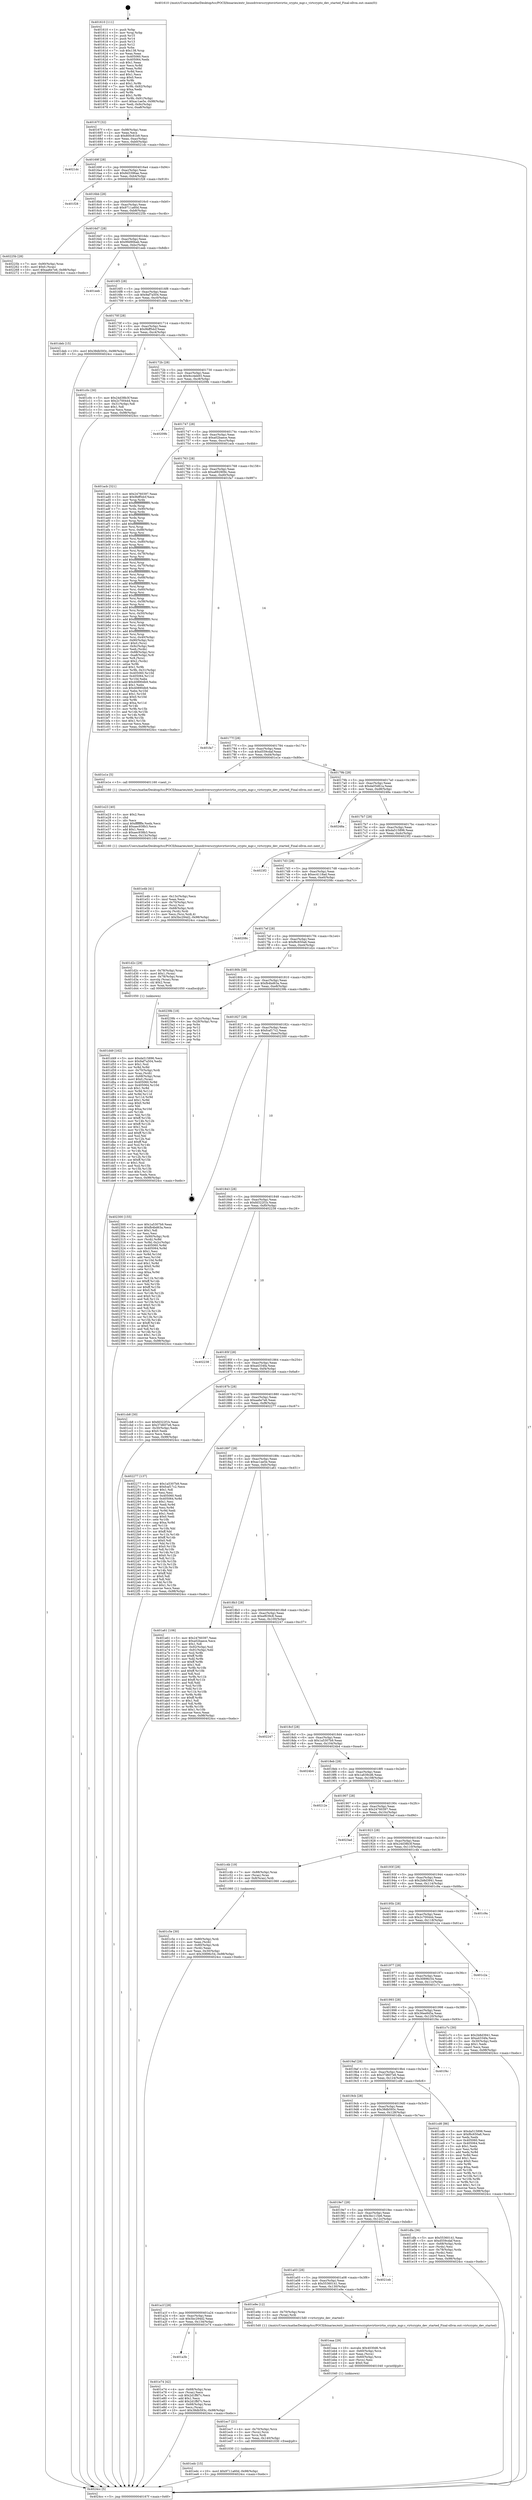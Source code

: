 digraph "0x401610" {
  label = "0x401610 (/mnt/c/Users/mathe/Desktop/tcc/POCII/binaries/extr_linuxdriverscryptovirtiovirtio_crypto_mgr.c_virtcrypto_dev_started_Final-ollvm.out::main(0))"
  labelloc = "t"
  node[shape=record]

  Entry [label="",width=0.3,height=0.3,shape=circle,fillcolor=black,style=filled]
  "0x40167f" [label="{
     0x40167f [32]\l
     | [instrs]\l
     &nbsp;&nbsp;0x40167f \<+6\>: mov -0x98(%rbp),%eax\l
     &nbsp;&nbsp;0x401685 \<+2\>: mov %eax,%ecx\l
     &nbsp;&nbsp;0x401687 \<+6\>: sub $0x800c81b9,%ecx\l
     &nbsp;&nbsp;0x40168d \<+6\>: mov %eax,-0xac(%rbp)\l
     &nbsp;&nbsp;0x401693 \<+6\>: mov %ecx,-0xb0(%rbp)\l
     &nbsp;&nbsp;0x401699 \<+6\>: je 00000000004021dc \<main+0xbcc\>\l
  }"]
  "0x4021dc" [label="{
     0x4021dc\l
  }", style=dashed]
  "0x40169f" [label="{
     0x40169f [28]\l
     | [instrs]\l
     &nbsp;&nbsp;0x40169f \<+5\>: jmp 00000000004016a4 \<main+0x94\>\l
     &nbsp;&nbsp;0x4016a4 \<+6\>: mov -0xac(%rbp),%eax\l
     &nbsp;&nbsp;0x4016aa \<+5\>: sub $0x8d3396ae,%eax\l
     &nbsp;&nbsp;0x4016af \<+6\>: mov %eax,-0xb4(%rbp)\l
     &nbsp;&nbsp;0x4016b5 \<+6\>: je 0000000000401f28 \<main+0x918\>\l
  }"]
  Exit [label="",width=0.3,height=0.3,shape=circle,fillcolor=black,style=filled,peripheries=2]
  "0x401f28" [label="{
     0x401f28\l
  }", style=dashed]
  "0x4016bb" [label="{
     0x4016bb [28]\l
     | [instrs]\l
     &nbsp;&nbsp;0x4016bb \<+5\>: jmp 00000000004016c0 \<main+0xb0\>\l
     &nbsp;&nbsp;0x4016c0 \<+6\>: mov -0xac(%rbp),%eax\l
     &nbsp;&nbsp;0x4016c6 \<+5\>: sub $0x9711a60d,%eax\l
     &nbsp;&nbsp;0x4016cb \<+6\>: mov %eax,-0xb8(%rbp)\l
     &nbsp;&nbsp;0x4016d1 \<+6\>: je 000000000040225b \<main+0xc4b\>\l
  }"]
  "0x401edc" [label="{
     0x401edc [15]\l
     | [instrs]\l
     &nbsp;&nbsp;0x401edc \<+10\>: movl $0x9711a60d,-0x98(%rbp)\l
     &nbsp;&nbsp;0x401ee6 \<+5\>: jmp 00000000004024cc \<main+0xebc\>\l
  }"]
  "0x40225b" [label="{
     0x40225b [28]\l
     | [instrs]\l
     &nbsp;&nbsp;0x40225b \<+7\>: mov -0x90(%rbp),%rax\l
     &nbsp;&nbsp;0x402262 \<+6\>: movl $0x0,(%rax)\l
     &nbsp;&nbsp;0x402268 \<+10\>: movl $0xaa6e7e6,-0x98(%rbp)\l
     &nbsp;&nbsp;0x402272 \<+5\>: jmp 00000000004024cc \<main+0xebc\>\l
  }"]
  "0x4016d7" [label="{
     0x4016d7 [28]\l
     | [instrs]\l
     &nbsp;&nbsp;0x4016d7 \<+5\>: jmp 00000000004016dc \<main+0xcc\>\l
     &nbsp;&nbsp;0x4016dc \<+6\>: mov -0xac(%rbp),%eax\l
     &nbsp;&nbsp;0x4016e2 \<+5\>: sub $0x99d90bab,%eax\l
     &nbsp;&nbsp;0x4016e7 \<+6\>: mov %eax,-0xbc(%rbp)\l
     &nbsp;&nbsp;0x4016ed \<+6\>: je 0000000000401eeb \<main+0x8db\>\l
  }"]
  "0x401ec7" [label="{
     0x401ec7 [21]\l
     | [instrs]\l
     &nbsp;&nbsp;0x401ec7 \<+4\>: mov -0x70(%rbp),%rcx\l
     &nbsp;&nbsp;0x401ecb \<+3\>: mov (%rcx),%rcx\l
     &nbsp;&nbsp;0x401ece \<+3\>: mov %rcx,%rdi\l
     &nbsp;&nbsp;0x401ed1 \<+6\>: mov %eax,-0x140(%rbp)\l
     &nbsp;&nbsp;0x401ed7 \<+5\>: call 0000000000401030 \<free@plt\>\l
     | [calls]\l
     &nbsp;&nbsp;0x401030 \{1\} (unknown)\l
  }"]
  "0x401eeb" [label="{
     0x401eeb\l
  }", style=dashed]
  "0x4016f3" [label="{
     0x4016f3 [28]\l
     | [instrs]\l
     &nbsp;&nbsp;0x4016f3 \<+5\>: jmp 00000000004016f8 \<main+0xe8\>\l
     &nbsp;&nbsp;0x4016f8 \<+6\>: mov -0xac(%rbp),%eax\l
     &nbsp;&nbsp;0x4016fe \<+5\>: sub $0x9af7a504,%eax\l
     &nbsp;&nbsp;0x401703 \<+6\>: mov %eax,-0xc0(%rbp)\l
     &nbsp;&nbsp;0x401709 \<+6\>: je 0000000000401deb \<main+0x7db\>\l
  }"]
  "0x401eaa" [label="{
     0x401eaa [29]\l
     | [instrs]\l
     &nbsp;&nbsp;0x401eaa \<+10\>: movabs $0x4030d6,%rdi\l
     &nbsp;&nbsp;0x401eb4 \<+4\>: mov -0x60(%rbp),%rcx\l
     &nbsp;&nbsp;0x401eb8 \<+2\>: mov %eax,(%rcx)\l
     &nbsp;&nbsp;0x401eba \<+4\>: mov -0x60(%rbp),%rcx\l
     &nbsp;&nbsp;0x401ebe \<+2\>: mov (%rcx),%esi\l
     &nbsp;&nbsp;0x401ec0 \<+2\>: mov $0x0,%al\l
     &nbsp;&nbsp;0x401ec2 \<+5\>: call 0000000000401040 \<printf@plt\>\l
     | [calls]\l
     &nbsp;&nbsp;0x401040 \{1\} (unknown)\l
  }"]
  "0x401deb" [label="{
     0x401deb [15]\l
     | [instrs]\l
     &nbsp;&nbsp;0x401deb \<+10\>: movl $0x38db593c,-0x98(%rbp)\l
     &nbsp;&nbsp;0x401df5 \<+5\>: jmp 00000000004024cc \<main+0xebc\>\l
  }"]
  "0x40170f" [label="{
     0x40170f [28]\l
     | [instrs]\l
     &nbsp;&nbsp;0x40170f \<+5\>: jmp 0000000000401714 \<main+0x104\>\l
     &nbsp;&nbsp;0x401714 \<+6\>: mov -0xac(%rbp),%eax\l
     &nbsp;&nbsp;0x40171a \<+5\>: sub $0x9bff5dcf,%eax\l
     &nbsp;&nbsp;0x40171f \<+6\>: mov %eax,-0xc4(%rbp)\l
     &nbsp;&nbsp;0x401725 \<+6\>: je 0000000000401c0c \<main+0x5fc\>\l
  }"]
  "0x401a3b" [label="{
     0x401a3b\l
  }", style=dashed]
  "0x401c0c" [label="{
     0x401c0c [30]\l
     | [instrs]\l
     &nbsp;&nbsp;0x401c0c \<+5\>: mov $0x24d38b3f,%eax\l
     &nbsp;&nbsp;0x401c11 \<+5\>: mov $0x2c700444,%ecx\l
     &nbsp;&nbsp;0x401c16 \<+3\>: mov -0x31(%rbp),%dl\l
     &nbsp;&nbsp;0x401c19 \<+3\>: test $0x1,%dl\l
     &nbsp;&nbsp;0x401c1c \<+3\>: cmovne %ecx,%eax\l
     &nbsp;&nbsp;0x401c1f \<+6\>: mov %eax,-0x98(%rbp)\l
     &nbsp;&nbsp;0x401c25 \<+5\>: jmp 00000000004024cc \<main+0xebc\>\l
  }"]
  "0x40172b" [label="{
     0x40172b [28]\l
     | [instrs]\l
     &nbsp;&nbsp;0x40172b \<+5\>: jmp 0000000000401730 \<main+0x120\>\l
     &nbsp;&nbsp;0x401730 \<+6\>: mov -0xac(%rbp),%eax\l
     &nbsp;&nbsp;0x401736 \<+5\>: sub $0x9cc4eb93,%eax\l
     &nbsp;&nbsp;0x40173b \<+6\>: mov %eax,-0xc8(%rbp)\l
     &nbsp;&nbsp;0x401741 \<+6\>: je 000000000040209b \<main+0xa8b\>\l
  }"]
  "0x401e74" [label="{
     0x401e74 [42]\l
     | [instrs]\l
     &nbsp;&nbsp;0x401e74 \<+4\>: mov -0x68(%rbp),%rax\l
     &nbsp;&nbsp;0x401e78 \<+2\>: mov (%rax),%ecx\l
     &nbsp;&nbsp;0x401e7a \<+6\>: sub $0x2d1ffd7c,%ecx\l
     &nbsp;&nbsp;0x401e80 \<+3\>: add $0x1,%ecx\l
     &nbsp;&nbsp;0x401e83 \<+6\>: add $0x2d1ffd7c,%ecx\l
     &nbsp;&nbsp;0x401e89 \<+4\>: mov -0x68(%rbp),%rax\l
     &nbsp;&nbsp;0x401e8d \<+2\>: mov %ecx,(%rax)\l
     &nbsp;&nbsp;0x401e8f \<+10\>: movl $0x38db593c,-0x98(%rbp)\l
     &nbsp;&nbsp;0x401e99 \<+5\>: jmp 00000000004024cc \<main+0xebc\>\l
  }"]
  "0x40209b" [label="{
     0x40209b\l
  }", style=dashed]
  "0x401747" [label="{
     0x401747 [28]\l
     | [instrs]\l
     &nbsp;&nbsp;0x401747 \<+5\>: jmp 000000000040174c \<main+0x13c\>\l
     &nbsp;&nbsp;0x40174c \<+6\>: mov -0xac(%rbp),%eax\l
     &nbsp;&nbsp;0x401752 \<+5\>: sub $0xa02baece,%eax\l
     &nbsp;&nbsp;0x401757 \<+6\>: mov %eax,-0xcc(%rbp)\l
     &nbsp;&nbsp;0x40175d \<+6\>: je 0000000000401acb \<main+0x4bb\>\l
  }"]
  "0x401a1f" [label="{
     0x401a1f [28]\l
     | [instrs]\l
     &nbsp;&nbsp;0x401a1f \<+5\>: jmp 0000000000401a24 \<main+0x414\>\l
     &nbsp;&nbsp;0x401a24 \<+6\>: mov -0xac(%rbp),%eax\l
     &nbsp;&nbsp;0x401a2a \<+5\>: sub $0x5bc294d2,%eax\l
     &nbsp;&nbsp;0x401a2f \<+6\>: mov %eax,-0x134(%rbp)\l
     &nbsp;&nbsp;0x401a35 \<+6\>: je 0000000000401e74 \<main+0x864\>\l
  }"]
  "0x401acb" [label="{
     0x401acb [321]\l
     | [instrs]\l
     &nbsp;&nbsp;0x401acb \<+5\>: mov $0x24760397,%eax\l
     &nbsp;&nbsp;0x401ad0 \<+5\>: mov $0x9bff5dcf,%ecx\l
     &nbsp;&nbsp;0x401ad5 \<+3\>: mov %rsp,%rdx\l
     &nbsp;&nbsp;0x401ad8 \<+4\>: add $0xfffffffffffffff0,%rdx\l
     &nbsp;&nbsp;0x401adc \<+3\>: mov %rdx,%rsp\l
     &nbsp;&nbsp;0x401adf \<+7\>: mov %rdx,-0x90(%rbp)\l
     &nbsp;&nbsp;0x401ae6 \<+3\>: mov %rsp,%rdx\l
     &nbsp;&nbsp;0x401ae9 \<+4\>: add $0xfffffffffffffff0,%rdx\l
     &nbsp;&nbsp;0x401aed \<+3\>: mov %rdx,%rsp\l
     &nbsp;&nbsp;0x401af0 \<+3\>: mov %rsp,%rsi\l
     &nbsp;&nbsp;0x401af3 \<+4\>: add $0xfffffffffffffff0,%rsi\l
     &nbsp;&nbsp;0x401af7 \<+3\>: mov %rsi,%rsp\l
     &nbsp;&nbsp;0x401afa \<+7\>: mov %rsi,-0x88(%rbp)\l
     &nbsp;&nbsp;0x401b01 \<+3\>: mov %rsp,%rsi\l
     &nbsp;&nbsp;0x401b04 \<+4\>: add $0xfffffffffffffff0,%rsi\l
     &nbsp;&nbsp;0x401b08 \<+3\>: mov %rsi,%rsp\l
     &nbsp;&nbsp;0x401b0b \<+4\>: mov %rsi,-0x80(%rbp)\l
     &nbsp;&nbsp;0x401b0f \<+3\>: mov %rsp,%rsi\l
     &nbsp;&nbsp;0x401b12 \<+4\>: add $0xfffffffffffffff0,%rsi\l
     &nbsp;&nbsp;0x401b16 \<+3\>: mov %rsi,%rsp\l
     &nbsp;&nbsp;0x401b19 \<+4\>: mov %rsi,-0x78(%rbp)\l
     &nbsp;&nbsp;0x401b1d \<+3\>: mov %rsp,%rsi\l
     &nbsp;&nbsp;0x401b20 \<+4\>: add $0xfffffffffffffff0,%rsi\l
     &nbsp;&nbsp;0x401b24 \<+3\>: mov %rsi,%rsp\l
     &nbsp;&nbsp;0x401b27 \<+4\>: mov %rsi,-0x70(%rbp)\l
     &nbsp;&nbsp;0x401b2b \<+3\>: mov %rsp,%rsi\l
     &nbsp;&nbsp;0x401b2e \<+4\>: add $0xfffffffffffffff0,%rsi\l
     &nbsp;&nbsp;0x401b32 \<+3\>: mov %rsi,%rsp\l
     &nbsp;&nbsp;0x401b35 \<+4\>: mov %rsi,-0x68(%rbp)\l
     &nbsp;&nbsp;0x401b39 \<+3\>: mov %rsp,%rsi\l
     &nbsp;&nbsp;0x401b3c \<+4\>: add $0xfffffffffffffff0,%rsi\l
     &nbsp;&nbsp;0x401b40 \<+3\>: mov %rsi,%rsp\l
     &nbsp;&nbsp;0x401b43 \<+4\>: mov %rsi,-0x60(%rbp)\l
     &nbsp;&nbsp;0x401b47 \<+3\>: mov %rsp,%rsi\l
     &nbsp;&nbsp;0x401b4a \<+4\>: add $0xfffffffffffffff0,%rsi\l
     &nbsp;&nbsp;0x401b4e \<+3\>: mov %rsi,%rsp\l
     &nbsp;&nbsp;0x401b51 \<+4\>: mov %rsi,-0x58(%rbp)\l
     &nbsp;&nbsp;0x401b55 \<+3\>: mov %rsp,%rsi\l
     &nbsp;&nbsp;0x401b58 \<+4\>: add $0xfffffffffffffff0,%rsi\l
     &nbsp;&nbsp;0x401b5c \<+3\>: mov %rsi,%rsp\l
     &nbsp;&nbsp;0x401b5f \<+4\>: mov %rsi,-0x50(%rbp)\l
     &nbsp;&nbsp;0x401b63 \<+3\>: mov %rsp,%rsi\l
     &nbsp;&nbsp;0x401b66 \<+4\>: add $0xfffffffffffffff0,%rsi\l
     &nbsp;&nbsp;0x401b6a \<+3\>: mov %rsi,%rsp\l
     &nbsp;&nbsp;0x401b6d \<+4\>: mov %rsi,-0x48(%rbp)\l
     &nbsp;&nbsp;0x401b71 \<+3\>: mov %rsp,%rsi\l
     &nbsp;&nbsp;0x401b74 \<+4\>: add $0xfffffffffffffff0,%rsi\l
     &nbsp;&nbsp;0x401b78 \<+3\>: mov %rsi,%rsp\l
     &nbsp;&nbsp;0x401b7b \<+4\>: mov %rsi,-0x40(%rbp)\l
     &nbsp;&nbsp;0x401b7f \<+7\>: mov -0x90(%rbp),%rsi\l
     &nbsp;&nbsp;0x401b86 \<+6\>: movl $0x0,(%rsi)\l
     &nbsp;&nbsp;0x401b8c \<+6\>: mov -0x9c(%rbp),%edi\l
     &nbsp;&nbsp;0x401b92 \<+2\>: mov %edi,(%rdx)\l
     &nbsp;&nbsp;0x401b94 \<+7\>: mov -0x88(%rbp),%rsi\l
     &nbsp;&nbsp;0x401b9b \<+7\>: mov -0xa8(%rbp),%r8\l
     &nbsp;&nbsp;0x401ba2 \<+3\>: mov %r8,(%rsi)\l
     &nbsp;&nbsp;0x401ba5 \<+3\>: cmpl $0x2,(%rdx)\l
     &nbsp;&nbsp;0x401ba8 \<+4\>: setne %r9b\l
     &nbsp;&nbsp;0x401bac \<+4\>: and $0x1,%r9b\l
     &nbsp;&nbsp;0x401bb0 \<+4\>: mov %r9b,-0x31(%rbp)\l
     &nbsp;&nbsp;0x401bb4 \<+8\>: mov 0x405060,%r10d\l
     &nbsp;&nbsp;0x401bbc \<+8\>: mov 0x405064,%r11d\l
     &nbsp;&nbsp;0x401bc4 \<+3\>: mov %r10d,%ebx\l
     &nbsp;&nbsp;0x401bc7 \<+6\>: add $0x40890db9,%ebx\l
     &nbsp;&nbsp;0x401bcd \<+3\>: sub $0x1,%ebx\l
     &nbsp;&nbsp;0x401bd0 \<+6\>: sub $0x40890db9,%ebx\l
     &nbsp;&nbsp;0x401bd6 \<+4\>: imul %ebx,%r10d\l
     &nbsp;&nbsp;0x401bda \<+4\>: and $0x1,%r10d\l
     &nbsp;&nbsp;0x401bde \<+4\>: cmp $0x0,%r10d\l
     &nbsp;&nbsp;0x401be2 \<+4\>: sete %r9b\l
     &nbsp;&nbsp;0x401be6 \<+4\>: cmp $0xa,%r11d\l
     &nbsp;&nbsp;0x401bea \<+4\>: setl %r14b\l
     &nbsp;&nbsp;0x401bee \<+3\>: mov %r9b,%r15b\l
     &nbsp;&nbsp;0x401bf1 \<+3\>: and %r14b,%r15b\l
     &nbsp;&nbsp;0x401bf4 \<+3\>: xor %r14b,%r9b\l
     &nbsp;&nbsp;0x401bf7 \<+3\>: or %r9b,%r15b\l
     &nbsp;&nbsp;0x401bfa \<+4\>: test $0x1,%r15b\l
     &nbsp;&nbsp;0x401bfe \<+3\>: cmovne %ecx,%eax\l
     &nbsp;&nbsp;0x401c01 \<+6\>: mov %eax,-0x98(%rbp)\l
     &nbsp;&nbsp;0x401c07 \<+5\>: jmp 00000000004024cc \<main+0xebc\>\l
  }"]
  "0x401763" [label="{
     0x401763 [28]\l
     | [instrs]\l
     &nbsp;&nbsp;0x401763 \<+5\>: jmp 0000000000401768 \<main+0x158\>\l
     &nbsp;&nbsp;0x401768 \<+6\>: mov -0xac(%rbp),%eax\l
     &nbsp;&nbsp;0x40176e \<+5\>: sub $0xa892909c,%eax\l
     &nbsp;&nbsp;0x401773 \<+6\>: mov %eax,-0xd0(%rbp)\l
     &nbsp;&nbsp;0x401779 \<+6\>: je 0000000000401fa7 \<main+0x997\>\l
  }"]
  "0x401e9e" [label="{
     0x401e9e [12]\l
     | [instrs]\l
     &nbsp;&nbsp;0x401e9e \<+4\>: mov -0x70(%rbp),%rax\l
     &nbsp;&nbsp;0x401ea2 \<+3\>: mov (%rax),%rdi\l
     &nbsp;&nbsp;0x401ea5 \<+5\>: call 00000000004015d0 \<virtcrypto_dev_started\>\l
     | [calls]\l
     &nbsp;&nbsp;0x4015d0 \{1\} (/mnt/c/Users/mathe/Desktop/tcc/POCII/binaries/extr_linuxdriverscryptovirtiovirtio_crypto_mgr.c_virtcrypto_dev_started_Final-ollvm.out::virtcrypto_dev_started)\l
  }"]
  "0x401fa7" [label="{
     0x401fa7\l
  }", style=dashed]
  "0x40177f" [label="{
     0x40177f [28]\l
     | [instrs]\l
     &nbsp;&nbsp;0x40177f \<+5\>: jmp 0000000000401784 \<main+0x174\>\l
     &nbsp;&nbsp;0x401784 \<+6\>: mov -0xac(%rbp),%eax\l
     &nbsp;&nbsp;0x40178a \<+5\>: sub $0xd559cdaf,%eax\l
     &nbsp;&nbsp;0x40178f \<+6\>: mov %eax,-0xd4(%rbp)\l
     &nbsp;&nbsp;0x401795 \<+6\>: je 0000000000401e1e \<main+0x80e\>\l
  }"]
  "0x401a03" [label="{
     0x401a03 [28]\l
     | [instrs]\l
     &nbsp;&nbsp;0x401a03 \<+5\>: jmp 0000000000401a08 \<main+0x3f8\>\l
     &nbsp;&nbsp;0x401a08 \<+6\>: mov -0xac(%rbp),%eax\l
     &nbsp;&nbsp;0x401a0e \<+5\>: sub $0x55360141,%eax\l
     &nbsp;&nbsp;0x401a13 \<+6\>: mov %eax,-0x130(%rbp)\l
     &nbsp;&nbsp;0x401a19 \<+6\>: je 0000000000401e9e \<main+0x88e\>\l
  }"]
  "0x401e1e" [label="{
     0x401e1e [5]\l
     | [instrs]\l
     &nbsp;&nbsp;0x401e1e \<+5\>: call 0000000000401160 \<next_i\>\l
     | [calls]\l
     &nbsp;&nbsp;0x401160 \{1\} (/mnt/c/Users/mathe/Desktop/tcc/POCII/binaries/extr_linuxdriverscryptovirtiovirtio_crypto_mgr.c_virtcrypto_dev_started_Final-ollvm.out::next_i)\l
  }"]
  "0x40179b" [label="{
     0x40179b [28]\l
     | [instrs]\l
     &nbsp;&nbsp;0x40179b \<+5\>: jmp 00000000004017a0 \<main+0x190\>\l
     &nbsp;&nbsp;0x4017a0 \<+6\>: mov -0xac(%rbp),%eax\l
     &nbsp;&nbsp;0x4017a6 \<+5\>: sub $0xda05d61a,%eax\l
     &nbsp;&nbsp;0x4017ab \<+6\>: mov %eax,-0xd8(%rbp)\l
     &nbsp;&nbsp;0x4017b1 \<+6\>: je 000000000040248a \<main+0xe7a\>\l
  }"]
  "0x4021eb" [label="{
     0x4021eb\l
  }", style=dashed]
  "0x40248a" [label="{
     0x40248a\l
  }", style=dashed]
  "0x4017b7" [label="{
     0x4017b7 [28]\l
     | [instrs]\l
     &nbsp;&nbsp;0x4017b7 \<+5\>: jmp 00000000004017bc \<main+0x1ac\>\l
     &nbsp;&nbsp;0x4017bc \<+6\>: mov -0xac(%rbp),%eax\l
     &nbsp;&nbsp;0x4017c2 \<+5\>: sub $0xda515896,%eax\l
     &nbsp;&nbsp;0x4017c7 \<+6\>: mov %eax,-0xdc(%rbp)\l
     &nbsp;&nbsp;0x4017cd \<+6\>: je 00000000004023f2 \<main+0xde2\>\l
  }"]
  "0x401e4b" [label="{
     0x401e4b [41]\l
     | [instrs]\l
     &nbsp;&nbsp;0x401e4b \<+6\>: mov -0x13c(%rbp),%ecx\l
     &nbsp;&nbsp;0x401e51 \<+3\>: imul %eax,%ecx\l
     &nbsp;&nbsp;0x401e54 \<+4\>: mov -0x70(%rbp),%rsi\l
     &nbsp;&nbsp;0x401e58 \<+3\>: mov (%rsi),%rsi\l
     &nbsp;&nbsp;0x401e5b \<+4\>: mov -0x68(%rbp),%rdi\l
     &nbsp;&nbsp;0x401e5f \<+3\>: movslq (%rdi),%rdi\l
     &nbsp;&nbsp;0x401e62 \<+3\>: mov %ecx,(%rsi,%rdi,4)\l
     &nbsp;&nbsp;0x401e65 \<+10\>: movl $0x5bc294d2,-0x98(%rbp)\l
     &nbsp;&nbsp;0x401e6f \<+5\>: jmp 00000000004024cc \<main+0xebc\>\l
  }"]
  "0x4023f2" [label="{
     0x4023f2\l
  }", style=dashed]
  "0x4017d3" [label="{
     0x4017d3 [28]\l
     | [instrs]\l
     &nbsp;&nbsp;0x4017d3 \<+5\>: jmp 00000000004017d8 \<main+0x1c8\>\l
     &nbsp;&nbsp;0x4017d8 \<+6\>: mov -0xac(%rbp),%eax\l
     &nbsp;&nbsp;0x4017de \<+5\>: sub $0xec4118ad,%eax\l
     &nbsp;&nbsp;0x4017e3 \<+6\>: mov %eax,-0xe0(%rbp)\l
     &nbsp;&nbsp;0x4017e9 \<+6\>: je 000000000040208c \<main+0xa7c\>\l
  }"]
  "0x401e23" [label="{
     0x401e23 [40]\l
     | [instrs]\l
     &nbsp;&nbsp;0x401e23 \<+5\>: mov $0x2,%ecx\l
     &nbsp;&nbsp;0x401e28 \<+1\>: cltd\l
     &nbsp;&nbsp;0x401e29 \<+2\>: idiv %ecx\l
     &nbsp;&nbsp;0x401e2b \<+6\>: imul $0xfffffffe,%edx,%ecx\l
     &nbsp;&nbsp;0x401e31 \<+6\>: add $0xaec938b3,%ecx\l
     &nbsp;&nbsp;0x401e37 \<+3\>: add $0x1,%ecx\l
     &nbsp;&nbsp;0x401e3a \<+6\>: sub $0xaec938b3,%ecx\l
     &nbsp;&nbsp;0x401e40 \<+6\>: mov %ecx,-0x13c(%rbp)\l
     &nbsp;&nbsp;0x401e46 \<+5\>: call 0000000000401160 \<next_i\>\l
     | [calls]\l
     &nbsp;&nbsp;0x401160 \{1\} (/mnt/c/Users/mathe/Desktop/tcc/POCII/binaries/extr_linuxdriverscryptovirtiovirtio_crypto_mgr.c_virtcrypto_dev_started_Final-ollvm.out::next_i)\l
  }"]
  "0x40208c" [label="{
     0x40208c\l
  }", style=dashed]
  "0x4017ef" [label="{
     0x4017ef [28]\l
     | [instrs]\l
     &nbsp;&nbsp;0x4017ef \<+5\>: jmp 00000000004017f4 \<main+0x1e4\>\l
     &nbsp;&nbsp;0x4017f4 \<+6\>: mov -0xac(%rbp),%eax\l
     &nbsp;&nbsp;0x4017fa \<+5\>: sub $0xf6c650a6,%eax\l
     &nbsp;&nbsp;0x4017ff \<+6\>: mov %eax,-0xe4(%rbp)\l
     &nbsp;&nbsp;0x401805 \<+6\>: je 0000000000401d2c \<main+0x71c\>\l
  }"]
  "0x4019e7" [label="{
     0x4019e7 [28]\l
     | [instrs]\l
     &nbsp;&nbsp;0x4019e7 \<+5\>: jmp 00000000004019ec \<main+0x3dc\>\l
     &nbsp;&nbsp;0x4019ec \<+6\>: mov -0xac(%rbp),%eax\l
     &nbsp;&nbsp;0x4019f2 \<+5\>: sub $0x3bc115e6,%eax\l
     &nbsp;&nbsp;0x4019f7 \<+6\>: mov %eax,-0x12c(%rbp)\l
     &nbsp;&nbsp;0x4019fd \<+6\>: je 00000000004021eb \<main+0xbdb\>\l
  }"]
  "0x401d2c" [label="{
     0x401d2c [29]\l
     | [instrs]\l
     &nbsp;&nbsp;0x401d2c \<+4\>: mov -0x78(%rbp),%rax\l
     &nbsp;&nbsp;0x401d30 \<+6\>: movl $0x1,(%rax)\l
     &nbsp;&nbsp;0x401d36 \<+4\>: mov -0x78(%rbp),%rax\l
     &nbsp;&nbsp;0x401d3a \<+3\>: movslq (%rax),%rax\l
     &nbsp;&nbsp;0x401d3d \<+4\>: shl $0x2,%rax\l
     &nbsp;&nbsp;0x401d41 \<+3\>: mov %rax,%rdi\l
     &nbsp;&nbsp;0x401d44 \<+5\>: call 0000000000401050 \<malloc@plt\>\l
     | [calls]\l
     &nbsp;&nbsp;0x401050 \{1\} (unknown)\l
  }"]
  "0x40180b" [label="{
     0x40180b [28]\l
     | [instrs]\l
     &nbsp;&nbsp;0x40180b \<+5\>: jmp 0000000000401810 \<main+0x200\>\l
     &nbsp;&nbsp;0x401810 \<+6\>: mov -0xac(%rbp),%eax\l
     &nbsp;&nbsp;0x401816 \<+5\>: sub $0xfb4bd63a,%eax\l
     &nbsp;&nbsp;0x40181b \<+6\>: mov %eax,-0xe8(%rbp)\l
     &nbsp;&nbsp;0x401821 \<+6\>: je 000000000040239b \<main+0xd8b\>\l
  }"]
  "0x401dfa" [label="{
     0x401dfa [36]\l
     | [instrs]\l
     &nbsp;&nbsp;0x401dfa \<+5\>: mov $0x55360141,%eax\l
     &nbsp;&nbsp;0x401dff \<+5\>: mov $0xd559cdaf,%ecx\l
     &nbsp;&nbsp;0x401e04 \<+4\>: mov -0x68(%rbp),%rdx\l
     &nbsp;&nbsp;0x401e08 \<+2\>: mov (%rdx),%esi\l
     &nbsp;&nbsp;0x401e0a \<+4\>: mov -0x78(%rbp),%rdx\l
     &nbsp;&nbsp;0x401e0e \<+2\>: cmp (%rdx),%esi\l
     &nbsp;&nbsp;0x401e10 \<+3\>: cmovl %ecx,%eax\l
     &nbsp;&nbsp;0x401e13 \<+6\>: mov %eax,-0x98(%rbp)\l
     &nbsp;&nbsp;0x401e19 \<+5\>: jmp 00000000004024cc \<main+0xebc\>\l
  }"]
  "0x40239b" [label="{
     0x40239b [18]\l
     | [instrs]\l
     &nbsp;&nbsp;0x40239b \<+3\>: mov -0x2c(%rbp),%eax\l
     &nbsp;&nbsp;0x40239e \<+4\>: lea -0x28(%rbp),%rsp\l
     &nbsp;&nbsp;0x4023a2 \<+1\>: pop %rbx\l
     &nbsp;&nbsp;0x4023a3 \<+2\>: pop %r12\l
     &nbsp;&nbsp;0x4023a5 \<+2\>: pop %r13\l
     &nbsp;&nbsp;0x4023a7 \<+2\>: pop %r14\l
     &nbsp;&nbsp;0x4023a9 \<+2\>: pop %r15\l
     &nbsp;&nbsp;0x4023ab \<+1\>: pop %rbp\l
     &nbsp;&nbsp;0x4023ac \<+1\>: ret\l
  }"]
  "0x401827" [label="{
     0x401827 [28]\l
     | [instrs]\l
     &nbsp;&nbsp;0x401827 \<+5\>: jmp 000000000040182c \<main+0x21c\>\l
     &nbsp;&nbsp;0x40182c \<+6\>: mov -0xac(%rbp),%eax\l
     &nbsp;&nbsp;0x401832 \<+5\>: sub $0xfcaf17c2,%eax\l
     &nbsp;&nbsp;0x401837 \<+6\>: mov %eax,-0xec(%rbp)\l
     &nbsp;&nbsp;0x40183d \<+6\>: je 0000000000402300 \<main+0xcf0\>\l
  }"]
  "0x401d49" [label="{
     0x401d49 [162]\l
     | [instrs]\l
     &nbsp;&nbsp;0x401d49 \<+5\>: mov $0xda515896,%ecx\l
     &nbsp;&nbsp;0x401d4e \<+5\>: mov $0x9af7a504,%edx\l
     &nbsp;&nbsp;0x401d53 \<+3\>: mov $0x1,%sil\l
     &nbsp;&nbsp;0x401d56 \<+3\>: xor %r8d,%r8d\l
     &nbsp;&nbsp;0x401d59 \<+4\>: mov -0x70(%rbp),%rdi\l
     &nbsp;&nbsp;0x401d5d \<+3\>: mov %rax,(%rdi)\l
     &nbsp;&nbsp;0x401d60 \<+4\>: mov -0x68(%rbp),%rax\l
     &nbsp;&nbsp;0x401d64 \<+6\>: movl $0x0,(%rax)\l
     &nbsp;&nbsp;0x401d6a \<+8\>: mov 0x405060,%r9d\l
     &nbsp;&nbsp;0x401d72 \<+8\>: mov 0x405064,%r10d\l
     &nbsp;&nbsp;0x401d7a \<+4\>: sub $0x1,%r8d\l
     &nbsp;&nbsp;0x401d7e \<+3\>: mov %r9d,%r11d\l
     &nbsp;&nbsp;0x401d81 \<+3\>: add %r8d,%r11d\l
     &nbsp;&nbsp;0x401d84 \<+4\>: imul %r11d,%r9d\l
     &nbsp;&nbsp;0x401d88 \<+4\>: and $0x1,%r9d\l
     &nbsp;&nbsp;0x401d8c \<+4\>: cmp $0x0,%r9d\l
     &nbsp;&nbsp;0x401d90 \<+3\>: sete %bl\l
     &nbsp;&nbsp;0x401d93 \<+4\>: cmp $0xa,%r10d\l
     &nbsp;&nbsp;0x401d97 \<+4\>: setl %r14b\l
     &nbsp;&nbsp;0x401d9b \<+3\>: mov %bl,%r15b\l
     &nbsp;&nbsp;0x401d9e \<+4\>: xor $0xff,%r15b\l
     &nbsp;&nbsp;0x401da2 \<+3\>: mov %r14b,%r12b\l
     &nbsp;&nbsp;0x401da5 \<+4\>: xor $0xff,%r12b\l
     &nbsp;&nbsp;0x401da9 \<+4\>: xor $0x1,%sil\l
     &nbsp;&nbsp;0x401dad \<+3\>: mov %r15b,%r13b\l
     &nbsp;&nbsp;0x401db0 \<+4\>: and $0xff,%r13b\l
     &nbsp;&nbsp;0x401db4 \<+3\>: and %sil,%bl\l
     &nbsp;&nbsp;0x401db7 \<+3\>: mov %r12b,%al\l
     &nbsp;&nbsp;0x401dba \<+2\>: and $0xff,%al\l
     &nbsp;&nbsp;0x401dbc \<+3\>: and %sil,%r14b\l
     &nbsp;&nbsp;0x401dbf \<+3\>: or %bl,%r13b\l
     &nbsp;&nbsp;0x401dc2 \<+3\>: or %r14b,%al\l
     &nbsp;&nbsp;0x401dc5 \<+3\>: xor %al,%r13b\l
     &nbsp;&nbsp;0x401dc8 \<+3\>: or %r12b,%r15b\l
     &nbsp;&nbsp;0x401dcb \<+4\>: xor $0xff,%r15b\l
     &nbsp;&nbsp;0x401dcf \<+4\>: or $0x1,%sil\l
     &nbsp;&nbsp;0x401dd3 \<+3\>: and %sil,%r15b\l
     &nbsp;&nbsp;0x401dd6 \<+3\>: or %r15b,%r13b\l
     &nbsp;&nbsp;0x401dd9 \<+4\>: test $0x1,%r13b\l
     &nbsp;&nbsp;0x401ddd \<+3\>: cmovne %edx,%ecx\l
     &nbsp;&nbsp;0x401de0 \<+6\>: mov %ecx,-0x98(%rbp)\l
     &nbsp;&nbsp;0x401de6 \<+5\>: jmp 00000000004024cc \<main+0xebc\>\l
  }"]
  "0x402300" [label="{
     0x402300 [155]\l
     | [instrs]\l
     &nbsp;&nbsp;0x402300 \<+5\>: mov $0x1a5307b9,%eax\l
     &nbsp;&nbsp;0x402305 \<+5\>: mov $0xfb4bd63a,%ecx\l
     &nbsp;&nbsp;0x40230a \<+2\>: mov $0x1,%dl\l
     &nbsp;&nbsp;0x40230c \<+2\>: xor %esi,%esi\l
     &nbsp;&nbsp;0x40230e \<+7\>: mov -0x90(%rbp),%rdi\l
     &nbsp;&nbsp;0x402315 \<+3\>: mov (%rdi),%r8d\l
     &nbsp;&nbsp;0x402318 \<+4\>: mov %r8d,-0x2c(%rbp)\l
     &nbsp;&nbsp;0x40231c \<+8\>: mov 0x405060,%r8d\l
     &nbsp;&nbsp;0x402324 \<+8\>: mov 0x405064,%r9d\l
     &nbsp;&nbsp;0x40232c \<+3\>: sub $0x1,%esi\l
     &nbsp;&nbsp;0x40232f \<+3\>: mov %r8d,%r10d\l
     &nbsp;&nbsp;0x402332 \<+3\>: add %esi,%r10d\l
     &nbsp;&nbsp;0x402335 \<+4\>: imul %r10d,%r8d\l
     &nbsp;&nbsp;0x402339 \<+4\>: and $0x1,%r8d\l
     &nbsp;&nbsp;0x40233d \<+4\>: cmp $0x0,%r8d\l
     &nbsp;&nbsp;0x402341 \<+4\>: sete %r11b\l
     &nbsp;&nbsp;0x402345 \<+4\>: cmp $0xa,%r9d\l
     &nbsp;&nbsp;0x402349 \<+3\>: setl %bl\l
     &nbsp;&nbsp;0x40234c \<+3\>: mov %r11b,%r14b\l
     &nbsp;&nbsp;0x40234f \<+4\>: xor $0xff,%r14b\l
     &nbsp;&nbsp;0x402353 \<+3\>: mov %bl,%r15b\l
     &nbsp;&nbsp;0x402356 \<+4\>: xor $0xff,%r15b\l
     &nbsp;&nbsp;0x40235a \<+3\>: xor $0x0,%dl\l
     &nbsp;&nbsp;0x40235d \<+3\>: mov %r14b,%r12b\l
     &nbsp;&nbsp;0x402360 \<+4\>: and $0x0,%r12b\l
     &nbsp;&nbsp;0x402364 \<+3\>: and %dl,%r11b\l
     &nbsp;&nbsp;0x402367 \<+3\>: mov %r15b,%r13b\l
     &nbsp;&nbsp;0x40236a \<+4\>: and $0x0,%r13b\l
     &nbsp;&nbsp;0x40236e \<+2\>: and %dl,%bl\l
     &nbsp;&nbsp;0x402370 \<+3\>: or %r11b,%r12b\l
     &nbsp;&nbsp;0x402373 \<+3\>: or %bl,%r13b\l
     &nbsp;&nbsp;0x402376 \<+3\>: xor %r13b,%r12b\l
     &nbsp;&nbsp;0x402379 \<+3\>: or %r15b,%r14b\l
     &nbsp;&nbsp;0x40237c \<+4\>: xor $0xff,%r14b\l
     &nbsp;&nbsp;0x402380 \<+3\>: or $0x0,%dl\l
     &nbsp;&nbsp;0x402383 \<+3\>: and %dl,%r14b\l
     &nbsp;&nbsp;0x402386 \<+3\>: or %r14b,%r12b\l
     &nbsp;&nbsp;0x402389 \<+4\>: test $0x1,%r12b\l
     &nbsp;&nbsp;0x40238d \<+3\>: cmovne %ecx,%eax\l
     &nbsp;&nbsp;0x402390 \<+6\>: mov %eax,-0x98(%rbp)\l
     &nbsp;&nbsp;0x402396 \<+5\>: jmp 00000000004024cc \<main+0xebc\>\l
  }"]
  "0x401843" [label="{
     0x401843 [28]\l
     | [instrs]\l
     &nbsp;&nbsp;0x401843 \<+5\>: jmp 0000000000401848 \<main+0x238\>\l
     &nbsp;&nbsp;0x401848 \<+6\>: mov -0xac(%rbp),%eax\l
     &nbsp;&nbsp;0x40184e \<+5\>: sub $0xfd322f1b,%eax\l
     &nbsp;&nbsp;0x401853 \<+6\>: mov %eax,-0xf0(%rbp)\l
     &nbsp;&nbsp;0x401859 \<+6\>: je 0000000000402238 \<main+0xc28\>\l
  }"]
  "0x4019cb" [label="{
     0x4019cb [28]\l
     | [instrs]\l
     &nbsp;&nbsp;0x4019cb \<+5\>: jmp 00000000004019d0 \<main+0x3c0\>\l
     &nbsp;&nbsp;0x4019d0 \<+6\>: mov -0xac(%rbp),%eax\l
     &nbsp;&nbsp;0x4019d6 \<+5\>: sub $0x38db593c,%eax\l
     &nbsp;&nbsp;0x4019db \<+6\>: mov %eax,-0x128(%rbp)\l
     &nbsp;&nbsp;0x4019e1 \<+6\>: je 0000000000401dfa \<main+0x7ea\>\l
  }"]
  "0x402238" [label="{
     0x402238\l
  }", style=dashed]
  "0x40185f" [label="{
     0x40185f [28]\l
     | [instrs]\l
     &nbsp;&nbsp;0x40185f \<+5\>: jmp 0000000000401864 \<main+0x254\>\l
     &nbsp;&nbsp;0x401864 \<+6\>: mov -0xac(%rbp),%eax\l
     &nbsp;&nbsp;0x40186a \<+5\>: sub $0xa4334fa,%eax\l
     &nbsp;&nbsp;0x40186f \<+6\>: mov %eax,-0xf4(%rbp)\l
     &nbsp;&nbsp;0x401875 \<+6\>: je 0000000000401cb8 \<main+0x6a8\>\l
  }"]
  "0x401cd6" [label="{
     0x401cd6 [86]\l
     | [instrs]\l
     &nbsp;&nbsp;0x401cd6 \<+5\>: mov $0xda515896,%eax\l
     &nbsp;&nbsp;0x401cdb \<+5\>: mov $0xf6c650a6,%ecx\l
     &nbsp;&nbsp;0x401ce0 \<+2\>: xor %edx,%edx\l
     &nbsp;&nbsp;0x401ce2 \<+7\>: mov 0x405060,%esi\l
     &nbsp;&nbsp;0x401ce9 \<+7\>: mov 0x405064,%edi\l
     &nbsp;&nbsp;0x401cf0 \<+3\>: sub $0x1,%edx\l
     &nbsp;&nbsp;0x401cf3 \<+3\>: mov %esi,%r8d\l
     &nbsp;&nbsp;0x401cf6 \<+3\>: add %edx,%r8d\l
     &nbsp;&nbsp;0x401cf9 \<+4\>: imul %r8d,%esi\l
     &nbsp;&nbsp;0x401cfd \<+3\>: and $0x1,%esi\l
     &nbsp;&nbsp;0x401d00 \<+3\>: cmp $0x0,%esi\l
     &nbsp;&nbsp;0x401d03 \<+4\>: sete %r9b\l
     &nbsp;&nbsp;0x401d07 \<+3\>: cmp $0xa,%edi\l
     &nbsp;&nbsp;0x401d0a \<+4\>: setl %r10b\l
     &nbsp;&nbsp;0x401d0e \<+3\>: mov %r9b,%r11b\l
     &nbsp;&nbsp;0x401d11 \<+3\>: and %r10b,%r11b\l
     &nbsp;&nbsp;0x401d14 \<+3\>: xor %r10b,%r9b\l
     &nbsp;&nbsp;0x401d17 \<+3\>: or %r9b,%r11b\l
     &nbsp;&nbsp;0x401d1a \<+4\>: test $0x1,%r11b\l
     &nbsp;&nbsp;0x401d1e \<+3\>: cmovne %ecx,%eax\l
     &nbsp;&nbsp;0x401d21 \<+6\>: mov %eax,-0x98(%rbp)\l
     &nbsp;&nbsp;0x401d27 \<+5\>: jmp 00000000004024cc \<main+0xebc\>\l
  }"]
  "0x401cb8" [label="{
     0x401cb8 [30]\l
     | [instrs]\l
     &nbsp;&nbsp;0x401cb8 \<+5\>: mov $0xfd322f1b,%eax\l
     &nbsp;&nbsp;0x401cbd \<+5\>: mov $0x37d607e6,%ecx\l
     &nbsp;&nbsp;0x401cc2 \<+3\>: mov -0x30(%rbp),%edx\l
     &nbsp;&nbsp;0x401cc5 \<+3\>: cmp $0x0,%edx\l
     &nbsp;&nbsp;0x401cc8 \<+3\>: cmove %ecx,%eax\l
     &nbsp;&nbsp;0x401ccb \<+6\>: mov %eax,-0x98(%rbp)\l
     &nbsp;&nbsp;0x401cd1 \<+5\>: jmp 00000000004024cc \<main+0xebc\>\l
  }"]
  "0x40187b" [label="{
     0x40187b [28]\l
     | [instrs]\l
     &nbsp;&nbsp;0x40187b \<+5\>: jmp 0000000000401880 \<main+0x270\>\l
     &nbsp;&nbsp;0x401880 \<+6\>: mov -0xac(%rbp),%eax\l
     &nbsp;&nbsp;0x401886 \<+5\>: sub $0xaa6e7e6,%eax\l
     &nbsp;&nbsp;0x40188b \<+6\>: mov %eax,-0xf8(%rbp)\l
     &nbsp;&nbsp;0x401891 \<+6\>: je 0000000000402277 \<main+0xc67\>\l
  }"]
  "0x4019af" [label="{
     0x4019af [28]\l
     | [instrs]\l
     &nbsp;&nbsp;0x4019af \<+5\>: jmp 00000000004019b4 \<main+0x3a4\>\l
     &nbsp;&nbsp;0x4019b4 \<+6\>: mov -0xac(%rbp),%eax\l
     &nbsp;&nbsp;0x4019ba \<+5\>: sub $0x37d607e6,%eax\l
     &nbsp;&nbsp;0x4019bf \<+6\>: mov %eax,-0x124(%rbp)\l
     &nbsp;&nbsp;0x4019c5 \<+6\>: je 0000000000401cd6 \<main+0x6c6\>\l
  }"]
  "0x402277" [label="{
     0x402277 [137]\l
     | [instrs]\l
     &nbsp;&nbsp;0x402277 \<+5\>: mov $0x1a5307b9,%eax\l
     &nbsp;&nbsp;0x40227c \<+5\>: mov $0xfcaf17c2,%ecx\l
     &nbsp;&nbsp;0x402281 \<+2\>: mov $0x1,%dl\l
     &nbsp;&nbsp;0x402283 \<+2\>: xor %esi,%esi\l
     &nbsp;&nbsp;0x402285 \<+7\>: mov 0x405060,%edi\l
     &nbsp;&nbsp;0x40228c \<+8\>: mov 0x405064,%r8d\l
     &nbsp;&nbsp;0x402294 \<+3\>: sub $0x1,%esi\l
     &nbsp;&nbsp;0x402297 \<+3\>: mov %edi,%r9d\l
     &nbsp;&nbsp;0x40229a \<+3\>: add %esi,%r9d\l
     &nbsp;&nbsp;0x40229d \<+4\>: imul %r9d,%edi\l
     &nbsp;&nbsp;0x4022a1 \<+3\>: and $0x1,%edi\l
     &nbsp;&nbsp;0x4022a4 \<+3\>: cmp $0x0,%edi\l
     &nbsp;&nbsp;0x4022a7 \<+4\>: sete %r10b\l
     &nbsp;&nbsp;0x4022ab \<+4\>: cmp $0xa,%r8d\l
     &nbsp;&nbsp;0x4022af \<+4\>: setl %r11b\l
     &nbsp;&nbsp;0x4022b3 \<+3\>: mov %r10b,%bl\l
     &nbsp;&nbsp;0x4022b6 \<+3\>: xor $0xff,%bl\l
     &nbsp;&nbsp;0x4022b9 \<+3\>: mov %r11b,%r14b\l
     &nbsp;&nbsp;0x4022bc \<+4\>: xor $0xff,%r14b\l
     &nbsp;&nbsp;0x4022c0 \<+3\>: xor $0x0,%dl\l
     &nbsp;&nbsp;0x4022c3 \<+3\>: mov %bl,%r15b\l
     &nbsp;&nbsp;0x4022c6 \<+4\>: and $0x0,%r15b\l
     &nbsp;&nbsp;0x4022ca \<+3\>: and %dl,%r10b\l
     &nbsp;&nbsp;0x4022cd \<+3\>: mov %r14b,%r12b\l
     &nbsp;&nbsp;0x4022d0 \<+4\>: and $0x0,%r12b\l
     &nbsp;&nbsp;0x4022d4 \<+3\>: and %dl,%r11b\l
     &nbsp;&nbsp;0x4022d7 \<+3\>: or %r10b,%r15b\l
     &nbsp;&nbsp;0x4022da \<+3\>: or %r11b,%r12b\l
     &nbsp;&nbsp;0x4022dd \<+3\>: xor %r12b,%r15b\l
     &nbsp;&nbsp;0x4022e0 \<+3\>: or %r14b,%bl\l
     &nbsp;&nbsp;0x4022e3 \<+3\>: xor $0xff,%bl\l
     &nbsp;&nbsp;0x4022e6 \<+3\>: or $0x0,%dl\l
     &nbsp;&nbsp;0x4022e9 \<+2\>: and %dl,%bl\l
     &nbsp;&nbsp;0x4022eb \<+3\>: or %bl,%r15b\l
     &nbsp;&nbsp;0x4022ee \<+4\>: test $0x1,%r15b\l
     &nbsp;&nbsp;0x4022f2 \<+3\>: cmovne %ecx,%eax\l
     &nbsp;&nbsp;0x4022f5 \<+6\>: mov %eax,-0x98(%rbp)\l
     &nbsp;&nbsp;0x4022fb \<+5\>: jmp 00000000004024cc \<main+0xebc\>\l
  }"]
  "0x401897" [label="{
     0x401897 [28]\l
     | [instrs]\l
     &nbsp;&nbsp;0x401897 \<+5\>: jmp 000000000040189c \<main+0x28c\>\l
     &nbsp;&nbsp;0x40189c \<+6\>: mov -0xac(%rbp),%eax\l
     &nbsp;&nbsp;0x4018a2 \<+5\>: sub $0xac1ae5e,%eax\l
     &nbsp;&nbsp;0x4018a7 \<+6\>: mov %eax,-0xfc(%rbp)\l
     &nbsp;&nbsp;0x4018ad \<+6\>: je 0000000000401a61 \<main+0x451\>\l
  }"]
  "0x401f4c" [label="{
     0x401f4c\l
  }", style=dashed]
  "0x401a61" [label="{
     0x401a61 [106]\l
     | [instrs]\l
     &nbsp;&nbsp;0x401a61 \<+5\>: mov $0x24760397,%eax\l
     &nbsp;&nbsp;0x401a66 \<+5\>: mov $0xa02baece,%ecx\l
     &nbsp;&nbsp;0x401a6b \<+2\>: mov $0x1,%dl\l
     &nbsp;&nbsp;0x401a6d \<+7\>: mov -0x92(%rbp),%sil\l
     &nbsp;&nbsp;0x401a74 \<+7\>: mov -0x91(%rbp),%dil\l
     &nbsp;&nbsp;0x401a7b \<+3\>: mov %sil,%r8b\l
     &nbsp;&nbsp;0x401a7e \<+4\>: xor $0xff,%r8b\l
     &nbsp;&nbsp;0x401a82 \<+3\>: mov %dil,%r9b\l
     &nbsp;&nbsp;0x401a85 \<+4\>: xor $0xff,%r9b\l
     &nbsp;&nbsp;0x401a89 \<+3\>: xor $0x1,%dl\l
     &nbsp;&nbsp;0x401a8c \<+3\>: mov %r8b,%r10b\l
     &nbsp;&nbsp;0x401a8f \<+4\>: and $0xff,%r10b\l
     &nbsp;&nbsp;0x401a93 \<+3\>: and %dl,%sil\l
     &nbsp;&nbsp;0x401a96 \<+3\>: mov %r9b,%r11b\l
     &nbsp;&nbsp;0x401a99 \<+4\>: and $0xff,%r11b\l
     &nbsp;&nbsp;0x401a9d \<+3\>: and %dl,%dil\l
     &nbsp;&nbsp;0x401aa0 \<+3\>: or %sil,%r10b\l
     &nbsp;&nbsp;0x401aa3 \<+3\>: or %dil,%r11b\l
     &nbsp;&nbsp;0x401aa6 \<+3\>: xor %r11b,%r10b\l
     &nbsp;&nbsp;0x401aa9 \<+3\>: or %r9b,%r8b\l
     &nbsp;&nbsp;0x401aac \<+4\>: xor $0xff,%r8b\l
     &nbsp;&nbsp;0x401ab0 \<+3\>: or $0x1,%dl\l
     &nbsp;&nbsp;0x401ab3 \<+3\>: and %dl,%r8b\l
     &nbsp;&nbsp;0x401ab6 \<+3\>: or %r8b,%r10b\l
     &nbsp;&nbsp;0x401ab9 \<+4\>: test $0x1,%r10b\l
     &nbsp;&nbsp;0x401abd \<+3\>: cmovne %ecx,%eax\l
     &nbsp;&nbsp;0x401ac0 \<+6\>: mov %eax,-0x98(%rbp)\l
     &nbsp;&nbsp;0x401ac6 \<+5\>: jmp 00000000004024cc \<main+0xebc\>\l
  }"]
  "0x4018b3" [label="{
     0x4018b3 [28]\l
     | [instrs]\l
     &nbsp;&nbsp;0x4018b3 \<+5\>: jmp 00000000004018b8 \<main+0x2a8\>\l
     &nbsp;&nbsp;0x4018b8 \<+6\>: mov -0xac(%rbp),%eax\l
     &nbsp;&nbsp;0x4018be \<+5\>: sub $0xef639c8,%eax\l
     &nbsp;&nbsp;0x4018c3 \<+6\>: mov %eax,-0x100(%rbp)\l
     &nbsp;&nbsp;0x4018c9 \<+6\>: je 0000000000402247 \<main+0xc37\>\l
  }"]
  "0x4024cc" [label="{
     0x4024cc [5]\l
     | [instrs]\l
     &nbsp;&nbsp;0x4024cc \<+5\>: jmp 000000000040167f \<main+0x6f\>\l
  }"]
  "0x401610" [label="{
     0x401610 [111]\l
     | [instrs]\l
     &nbsp;&nbsp;0x401610 \<+1\>: push %rbp\l
     &nbsp;&nbsp;0x401611 \<+3\>: mov %rsp,%rbp\l
     &nbsp;&nbsp;0x401614 \<+2\>: push %r15\l
     &nbsp;&nbsp;0x401616 \<+2\>: push %r14\l
     &nbsp;&nbsp;0x401618 \<+2\>: push %r13\l
     &nbsp;&nbsp;0x40161a \<+2\>: push %r12\l
     &nbsp;&nbsp;0x40161c \<+1\>: push %rbx\l
     &nbsp;&nbsp;0x40161d \<+7\>: sub $0x138,%rsp\l
     &nbsp;&nbsp;0x401624 \<+2\>: xor %eax,%eax\l
     &nbsp;&nbsp;0x401626 \<+7\>: mov 0x405060,%ecx\l
     &nbsp;&nbsp;0x40162d \<+7\>: mov 0x405064,%edx\l
     &nbsp;&nbsp;0x401634 \<+3\>: sub $0x1,%eax\l
     &nbsp;&nbsp;0x401637 \<+3\>: mov %ecx,%r8d\l
     &nbsp;&nbsp;0x40163a \<+3\>: add %eax,%r8d\l
     &nbsp;&nbsp;0x40163d \<+4\>: imul %r8d,%ecx\l
     &nbsp;&nbsp;0x401641 \<+3\>: and $0x1,%ecx\l
     &nbsp;&nbsp;0x401644 \<+3\>: cmp $0x0,%ecx\l
     &nbsp;&nbsp;0x401647 \<+4\>: sete %r9b\l
     &nbsp;&nbsp;0x40164b \<+4\>: and $0x1,%r9b\l
     &nbsp;&nbsp;0x40164f \<+7\>: mov %r9b,-0x92(%rbp)\l
     &nbsp;&nbsp;0x401656 \<+3\>: cmp $0xa,%edx\l
     &nbsp;&nbsp;0x401659 \<+4\>: setl %r9b\l
     &nbsp;&nbsp;0x40165d \<+4\>: and $0x1,%r9b\l
     &nbsp;&nbsp;0x401661 \<+7\>: mov %r9b,-0x91(%rbp)\l
     &nbsp;&nbsp;0x401668 \<+10\>: movl $0xac1ae5e,-0x98(%rbp)\l
     &nbsp;&nbsp;0x401672 \<+6\>: mov %edi,-0x9c(%rbp)\l
     &nbsp;&nbsp;0x401678 \<+7\>: mov %rsi,-0xa8(%rbp)\l
  }"]
  "0x401993" [label="{
     0x401993 [28]\l
     | [instrs]\l
     &nbsp;&nbsp;0x401993 \<+5\>: jmp 0000000000401998 \<main+0x388\>\l
     &nbsp;&nbsp;0x401998 \<+6\>: mov -0xac(%rbp),%eax\l
     &nbsp;&nbsp;0x40199e \<+5\>: sub $0x36ee845a,%eax\l
     &nbsp;&nbsp;0x4019a3 \<+6\>: mov %eax,-0x120(%rbp)\l
     &nbsp;&nbsp;0x4019a9 \<+6\>: je 0000000000401f4c \<main+0x93c\>\l
  }"]
  "0x401c7c" [label="{
     0x401c7c [30]\l
     | [instrs]\l
     &nbsp;&nbsp;0x401c7c \<+5\>: mov $0x2b8d3941,%eax\l
     &nbsp;&nbsp;0x401c81 \<+5\>: mov $0xa4334fa,%ecx\l
     &nbsp;&nbsp;0x401c86 \<+3\>: mov -0x30(%rbp),%edx\l
     &nbsp;&nbsp;0x401c89 \<+3\>: cmp $0x1,%edx\l
     &nbsp;&nbsp;0x401c8c \<+3\>: cmovl %ecx,%eax\l
     &nbsp;&nbsp;0x401c8f \<+6\>: mov %eax,-0x98(%rbp)\l
     &nbsp;&nbsp;0x401c95 \<+5\>: jmp 00000000004024cc \<main+0xebc\>\l
  }"]
  "0x402247" [label="{
     0x402247\l
  }", style=dashed]
  "0x4018cf" [label="{
     0x4018cf [28]\l
     | [instrs]\l
     &nbsp;&nbsp;0x4018cf \<+5\>: jmp 00000000004018d4 \<main+0x2c4\>\l
     &nbsp;&nbsp;0x4018d4 \<+6\>: mov -0xac(%rbp),%eax\l
     &nbsp;&nbsp;0x4018da \<+5\>: sub $0x1a5307b9,%eax\l
     &nbsp;&nbsp;0x4018df \<+6\>: mov %eax,-0x104(%rbp)\l
     &nbsp;&nbsp;0x4018e5 \<+6\>: je 00000000004024b4 \<main+0xea4\>\l
  }"]
  "0x401977" [label="{
     0x401977 [28]\l
     | [instrs]\l
     &nbsp;&nbsp;0x401977 \<+5\>: jmp 000000000040197c \<main+0x36c\>\l
     &nbsp;&nbsp;0x40197c \<+6\>: mov -0xac(%rbp),%eax\l
     &nbsp;&nbsp;0x401982 \<+5\>: sub $0x30896c54,%eax\l
     &nbsp;&nbsp;0x401987 \<+6\>: mov %eax,-0x11c(%rbp)\l
     &nbsp;&nbsp;0x40198d \<+6\>: je 0000000000401c7c \<main+0x66c\>\l
  }"]
  "0x4024b4" [label="{
     0x4024b4\l
  }", style=dashed]
  "0x4018eb" [label="{
     0x4018eb [28]\l
     | [instrs]\l
     &nbsp;&nbsp;0x4018eb \<+5\>: jmp 00000000004018f0 \<main+0x2e0\>\l
     &nbsp;&nbsp;0x4018f0 \<+6\>: mov -0xac(%rbp),%eax\l
     &nbsp;&nbsp;0x4018f6 \<+5\>: sub $0x1a639cd6,%eax\l
     &nbsp;&nbsp;0x4018fb \<+6\>: mov %eax,-0x108(%rbp)\l
     &nbsp;&nbsp;0x401901 \<+6\>: je 000000000040212e \<main+0xb1e\>\l
  }"]
  "0x401c2a" [label="{
     0x401c2a\l
  }", style=dashed]
  "0x40212e" [label="{
     0x40212e\l
  }", style=dashed]
  "0x401907" [label="{
     0x401907 [28]\l
     | [instrs]\l
     &nbsp;&nbsp;0x401907 \<+5\>: jmp 000000000040190c \<main+0x2fc\>\l
     &nbsp;&nbsp;0x40190c \<+6\>: mov -0xac(%rbp),%eax\l
     &nbsp;&nbsp;0x401912 \<+5\>: sub $0x24760397,%eax\l
     &nbsp;&nbsp;0x401917 \<+6\>: mov %eax,-0x10c(%rbp)\l
     &nbsp;&nbsp;0x40191d \<+6\>: je 00000000004023ad \<main+0xd9d\>\l
  }"]
  "0x40195b" [label="{
     0x40195b [28]\l
     | [instrs]\l
     &nbsp;&nbsp;0x40195b \<+5\>: jmp 0000000000401960 \<main+0x350\>\l
     &nbsp;&nbsp;0x401960 \<+6\>: mov -0xac(%rbp),%eax\l
     &nbsp;&nbsp;0x401966 \<+5\>: sub $0x2c700444,%eax\l
     &nbsp;&nbsp;0x40196b \<+6\>: mov %eax,-0x118(%rbp)\l
     &nbsp;&nbsp;0x401971 \<+6\>: je 0000000000401c2a \<main+0x61a\>\l
  }"]
  "0x4023ad" [label="{
     0x4023ad\l
  }", style=dashed]
  "0x401923" [label="{
     0x401923 [28]\l
     | [instrs]\l
     &nbsp;&nbsp;0x401923 \<+5\>: jmp 0000000000401928 \<main+0x318\>\l
     &nbsp;&nbsp;0x401928 \<+6\>: mov -0xac(%rbp),%eax\l
     &nbsp;&nbsp;0x40192e \<+5\>: sub $0x24d38b3f,%eax\l
     &nbsp;&nbsp;0x401933 \<+6\>: mov %eax,-0x110(%rbp)\l
     &nbsp;&nbsp;0x401939 \<+6\>: je 0000000000401c4b \<main+0x63b\>\l
  }"]
  "0x401c9a" [label="{
     0x401c9a\l
  }", style=dashed]
  "0x401c4b" [label="{
     0x401c4b [19]\l
     | [instrs]\l
     &nbsp;&nbsp;0x401c4b \<+7\>: mov -0x88(%rbp),%rax\l
     &nbsp;&nbsp;0x401c52 \<+3\>: mov (%rax),%rax\l
     &nbsp;&nbsp;0x401c55 \<+4\>: mov 0x8(%rax),%rdi\l
     &nbsp;&nbsp;0x401c59 \<+5\>: call 0000000000401060 \<atoi@plt\>\l
     | [calls]\l
     &nbsp;&nbsp;0x401060 \{1\} (unknown)\l
  }"]
  "0x40193f" [label="{
     0x40193f [28]\l
     | [instrs]\l
     &nbsp;&nbsp;0x40193f \<+5\>: jmp 0000000000401944 \<main+0x334\>\l
     &nbsp;&nbsp;0x401944 \<+6\>: mov -0xac(%rbp),%eax\l
     &nbsp;&nbsp;0x40194a \<+5\>: sub $0x2b8d3941,%eax\l
     &nbsp;&nbsp;0x40194f \<+6\>: mov %eax,-0x114(%rbp)\l
     &nbsp;&nbsp;0x401955 \<+6\>: je 0000000000401c9a \<main+0x68a\>\l
  }"]
  "0x401c5e" [label="{
     0x401c5e [30]\l
     | [instrs]\l
     &nbsp;&nbsp;0x401c5e \<+4\>: mov -0x80(%rbp),%rdi\l
     &nbsp;&nbsp;0x401c62 \<+2\>: mov %eax,(%rdi)\l
     &nbsp;&nbsp;0x401c64 \<+4\>: mov -0x80(%rbp),%rdi\l
     &nbsp;&nbsp;0x401c68 \<+2\>: mov (%rdi),%eax\l
     &nbsp;&nbsp;0x401c6a \<+3\>: mov %eax,-0x30(%rbp)\l
     &nbsp;&nbsp;0x401c6d \<+10\>: movl $0x30896c54,-0x98(%rbp)\l
     &nbsp;&nbsp;0x401c77 \<+5\>: jmp 00000000004024cc \<main+0xebc\>\l
  }"]
  Entry -> "0x401610" [label=" 1"]
  "0x40167f" -> "0x4021dc" [label=" 0"]
  "0x40167f" -> "0x40169f" [label=" 18"]
  "0x40239b" -> Exit [label=" 1"]
  "0x40169f" -> "0x401f28" [label=" 0"]
  "0x40169f" -> "0x4016bb" [label=" 18"]
  "0x402300" -> "0x4024cc" [label=" 1"]
  "0x4016bb" -> "0x40225b" [label=" 1"]
  "0x4016bb" -> "0x4016d7" [label=" 17"]
  "0x402277" -> "0x4024cc" [label=" 1"]
  "0x4016d7" -> "0x401eeb" [label=" 0"]
  "0x4016d7" -> "0x4016f3" [label=" 17"]
  "0x40225b" -> "0x4024cc" [label=" 1"]
  "0x4016f3" -> "0x401deb" [label=" 1"]
  "0x4016f3" -> "0x40170f" [label=" 16"]
  "0x401edc" -> "0x4024cc" [label=" 1"]
  "0x40170f" -> "0x401c0c" [label=" 1"]
  "0x40170f" -> "0x40172b" [label=" 15"]
  "0x401ec7" -> "0x401edc" [label=" 1"]
  "0x40172b" -> "0x40209b" [label=" 0"]
  "0x40172b" -> "0x401747" [label=" 15"]
  "0x401eaa" -> "0x401ec7" [label=" 1"]
  "0x401747" -> "0x401acb" [label=" 1"]
  "0x401747" -> "0x401763" [label=" 14"]
  "0x401e74" -> "0x4024cc" [label=" 1"]
  "0x401763" -> "0x401fa7" [label=" 0"]
  "0x401763" -> "0x40177f" [label=" 14"]
  "0x401a1f" -> "0x401a3b" [label=" 0"]
  "0x40177f" -> "0x401e1e" [label=" 1"]
  "0x40177f" -> "0x40179b" [label=" 13"]
  "0x401e9e" -> "0x401eaa" [label=" 1"]
  "0x40179b" -> "0x40248a" [label=" 0"]
  "0x40179b" -> "0x4017b7" [label=" 13"]
  "0x401a03" -> "0x401a1f" [label=" 1"]
  "0x4017b7" -> "0x4023f2" [label=" 0"]
  "0x4017b7" -> "0x4017d3" [label=" 13"]
  "0x401a1f" -> "0x401e74" [label=" 1"]
  "0x4017d3" -> "0x40208c" [label=" 0"]
  "0x4017d3" -> "0x4017ef" [label=" 13"]
  "0x4019e7" -> "0x401a03" [label=" 2"]
  "0x4017ef" -> "0x401d2c" [label=" 1"]
  "0x4017ef" -> "0x40180b" [label=" 12"]
  "0x4019e7" -> "0x4021eb" [label=" 0"]
  "0x40180b" -> "0x40239b" [label=" 1"]
  "0x40180b" -> "0x401827" [label=" 11"]
  "0x401a03" -> "0x401e9e" [label=" 1"]
  "0x401827" -> "0x402300" [label=" 1"]
  "0x401827" -> "0x401843" [label=" 10"]
  "0x401e23" -> "0x401e4b" [label=" 1"]
  "0x401843" -> "0x402238" [label=" 0"]
  "0x401843" -> "0x40185f" [label=" 10"]
  "0x401e1e" -> "0x401e23" [label=" 1"]
  "0x40185f" -> "0x401cb8" [label=" 1"]
  "0x40185f" -> "0x40187b" [label=" 9"]
  "0x401dfa" -> "0x4024cc" [label=" 2"]
  "0x40187b" -> "0x402277" [label=" 1"]
  "0x40187b" -> "0x401897" [label=" 8"]
  "0x4019cb" -> "0x401dfa" [label=" 2"]
  "0x401897" -> "0x401a61" [label=" 1"]
  "0x401897" -> "0x4018b3" [label=" 7"]
  "0x401a61" -> "0x4024cc" [label=" 1"]
  "0x401610" -> "0x40167f" [label=" 1"]
  "0x4024cc" -> "0x40167f" [label=" 17"]
  "0x401e4b" -> "0x4024cc" [label=" 1"]
  "0x401acb" -> "0x4024cc" [label=" 1"]
  "0x401c0c" -> "0x4024cc" [label=" 1"]
  "0x401d49" -> "0x4024cc" [label=" 1"]
  "0x4018b3" -> "0x402247" [label=" 0"]
  "0x4018b3" -> "0x4018cf" [label=" 7"]
  "0x401d2c" -> "0x401d49" [label=" 1"]
  "0x4018cf" -> "0x4024b4" [label=" 0"]
  "0x4018cf" -> "0x4018eb" [label=" 7"]
  "0x4019af" -> "0x4019cb" [label=" 4"]
  "0x4018eb" -> "0x40212e" [label=" 0"]
  "0x4018eb" -> "0x401907" [label=" 7"]
  "0x4019af" -> "0x401cd6" [label=" 1"]
  "0x401907" -> "0x4023ad" [label=" 0"]
  "0x401907" -> "0x401923" [label=" 7"]
  "0x401993" -> "0x4019af" [label=" 5"]
  "0x401923" -> "0x401c4b" [label=" 1"]
  "0x401923" -> "0x40193f" [label=" 6"]
  "0x401c4b" -> "0x401c5e" [label=" 1"]
  "0x401c5e" -> "0x4024cc" [label=" 1"]
  "0x401993" -> "0x401f4c" [label=" 0"]
  "0x40193f" -> "0x401c9a" [label=" 0"]
  "0x40193f" -> "0x40195b" [label=" 6"]
  "0x4019cb" -> "0x4019e7" [label=" 2"]
  "0x40195b" -> "0x401c2a" [label=" 0"]
  "0x40195b" -> "0x401977" [label=" 6"]
  "0x401cd6" -> "0x4024cc" [label=" 1"]
  "0x401977" -> "0x401c7c" [label=" 1"]
  "0x401977" -> "0x401993" [label=" 5"]
  "0x401c7c" -> "0x4024cc" [label=" 1"]
  "0x401cb8" -> "0x4024cc" [label=" 1"]
  "0x401deb" -> "0x4024cc" [label=" 1"]
}
